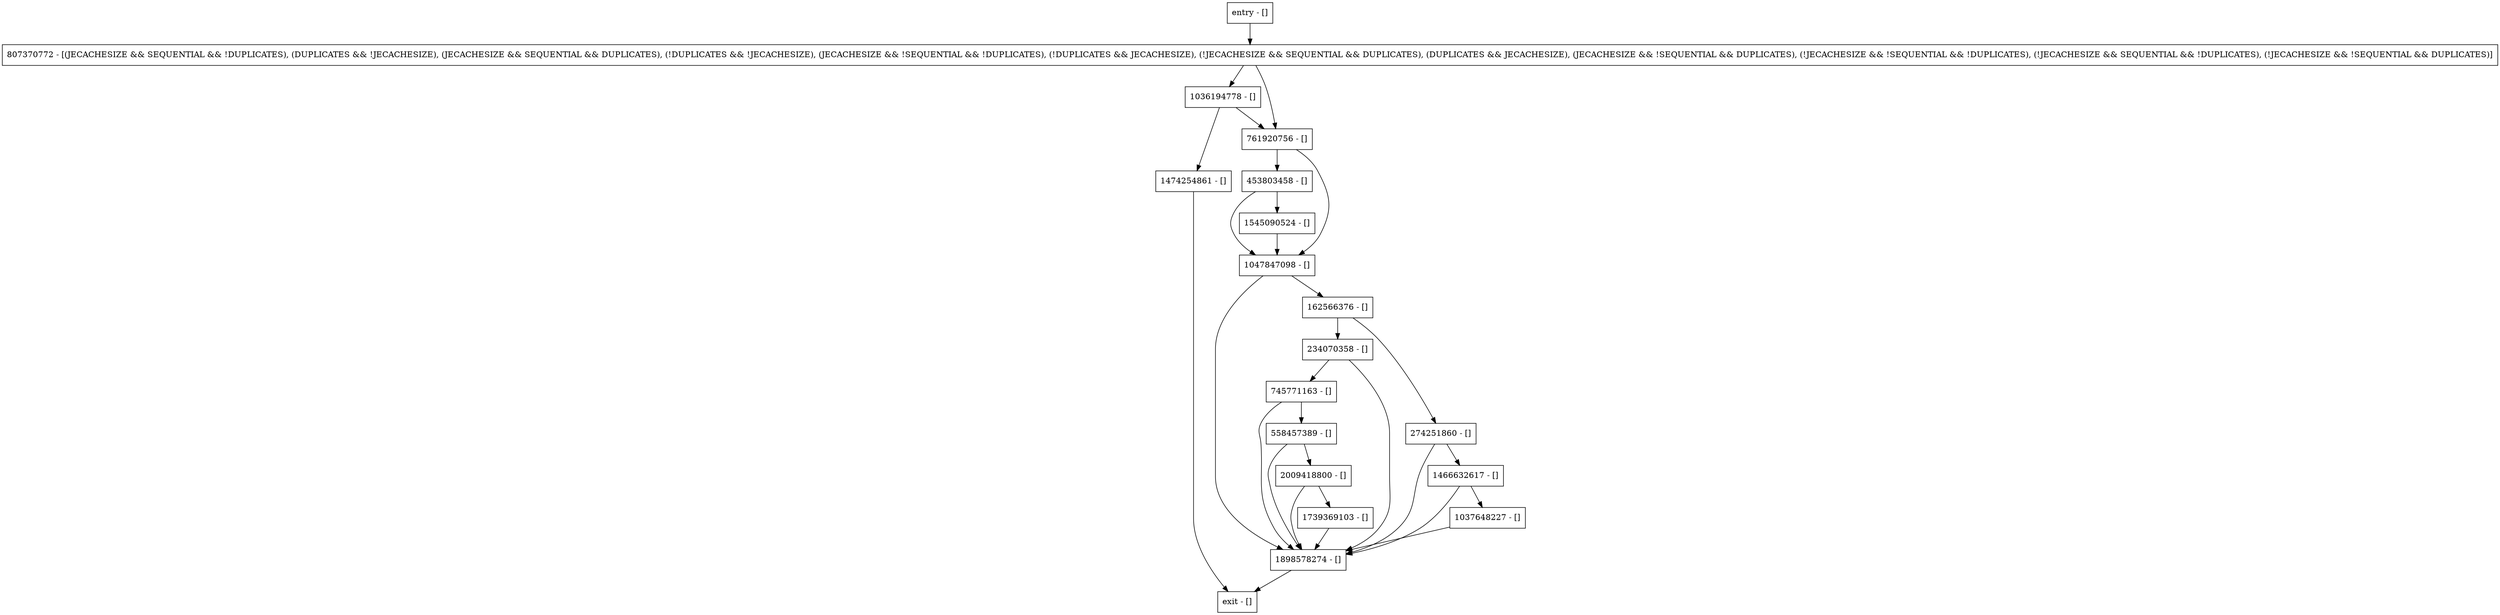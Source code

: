 digraph setTarget {
node [shape=record];
453803458 [label="453803458 - []"];
234070358 [label="234070358 - []"];
274251860 [label="274251860 - []"];
745771163 [label="745771163 - []"];
1036194778 [label="1036194778 - []"];
1898578274 [label="1898578274 - []"];
807370772 [label="807370772 - [(JECACHESIZE && SEQUENTIAL && !DUPLICATES), (DUPLICATES && !JECACHESIZE), (JECACHESIZE && SEQUENTIAL && DUPLICATES), (!DUPLICATES && !JECACHESIZE), (JECACHESIZE && !SEQUENTIAL && !DUPLICATES), (!DUPLICATES && JECACHESIZE), (!JECACHESIZE && SEQUENTIAL && DUPLICATES), (DUPLICATES && JECACHESIZE), (JECACHESIZE && !SEQUENTIAL && DUPLICATES), (!JECACHESIZE && !SEQUENTIAL && !DUPLICATES), (!JECACHESIZE && SEQUENTIAL && !DUPLICATES), (!JECACHESIZE && !SEQUENTIAL && DUPLICATES)]"];
1047847098 [label="1047847098 - []"];
1474254861 [label="1474254861 - []"];
558457389 [label="558457389 - []"];
entry [label="entry - []"];
exit [label="exit - []"];
1037648227 [label="1037648227 - []"];
761920756 [label="761920756 - []"];
2009418800 [label="2009418800 - []"];
1545090524 [label="1545090524 - []"];
1739369103 [label="1739369103 - []"];
162566376 [label="162566376 - []"];
1466632617 [label="1466632617 - []"];
entry;
exit;
453803458 -> 1545090524;
453803458 -> 1047847098;
234070358 -> 745771163;
234070358 -> 1898578274;
274251860 -> 1898578274;
274251860 -> 1466632617;
745771163 -> 558457389;
745771163 -> 1898578274;
1036194778 -> 761920756;
1036194778 -> 1474254861;
1898578274 -> exit;
807370772 -> 761920756;
807370772 -> 1036194778;
1047847098 -> 1898578274;
1047847098 -> 162566376;
1474254861 -> exit;
558457389 -> 2009418800;
558457389 -> 1898578274;
entry -> 807370772;
1037648227 -> 1898578274;
761920756 -> 453803458;
761920756 -> 1047847098;
2009418800 -> 1739369103;
2009418800 -> 1898578274;
1545090524 -> 1047847098;
1739369103 -> 1898578274;
162566376 -> 234070358;
162566376 -> 274251860;
1466632617 -> 1037648227;
1466632617 -> 1898578274;
}
